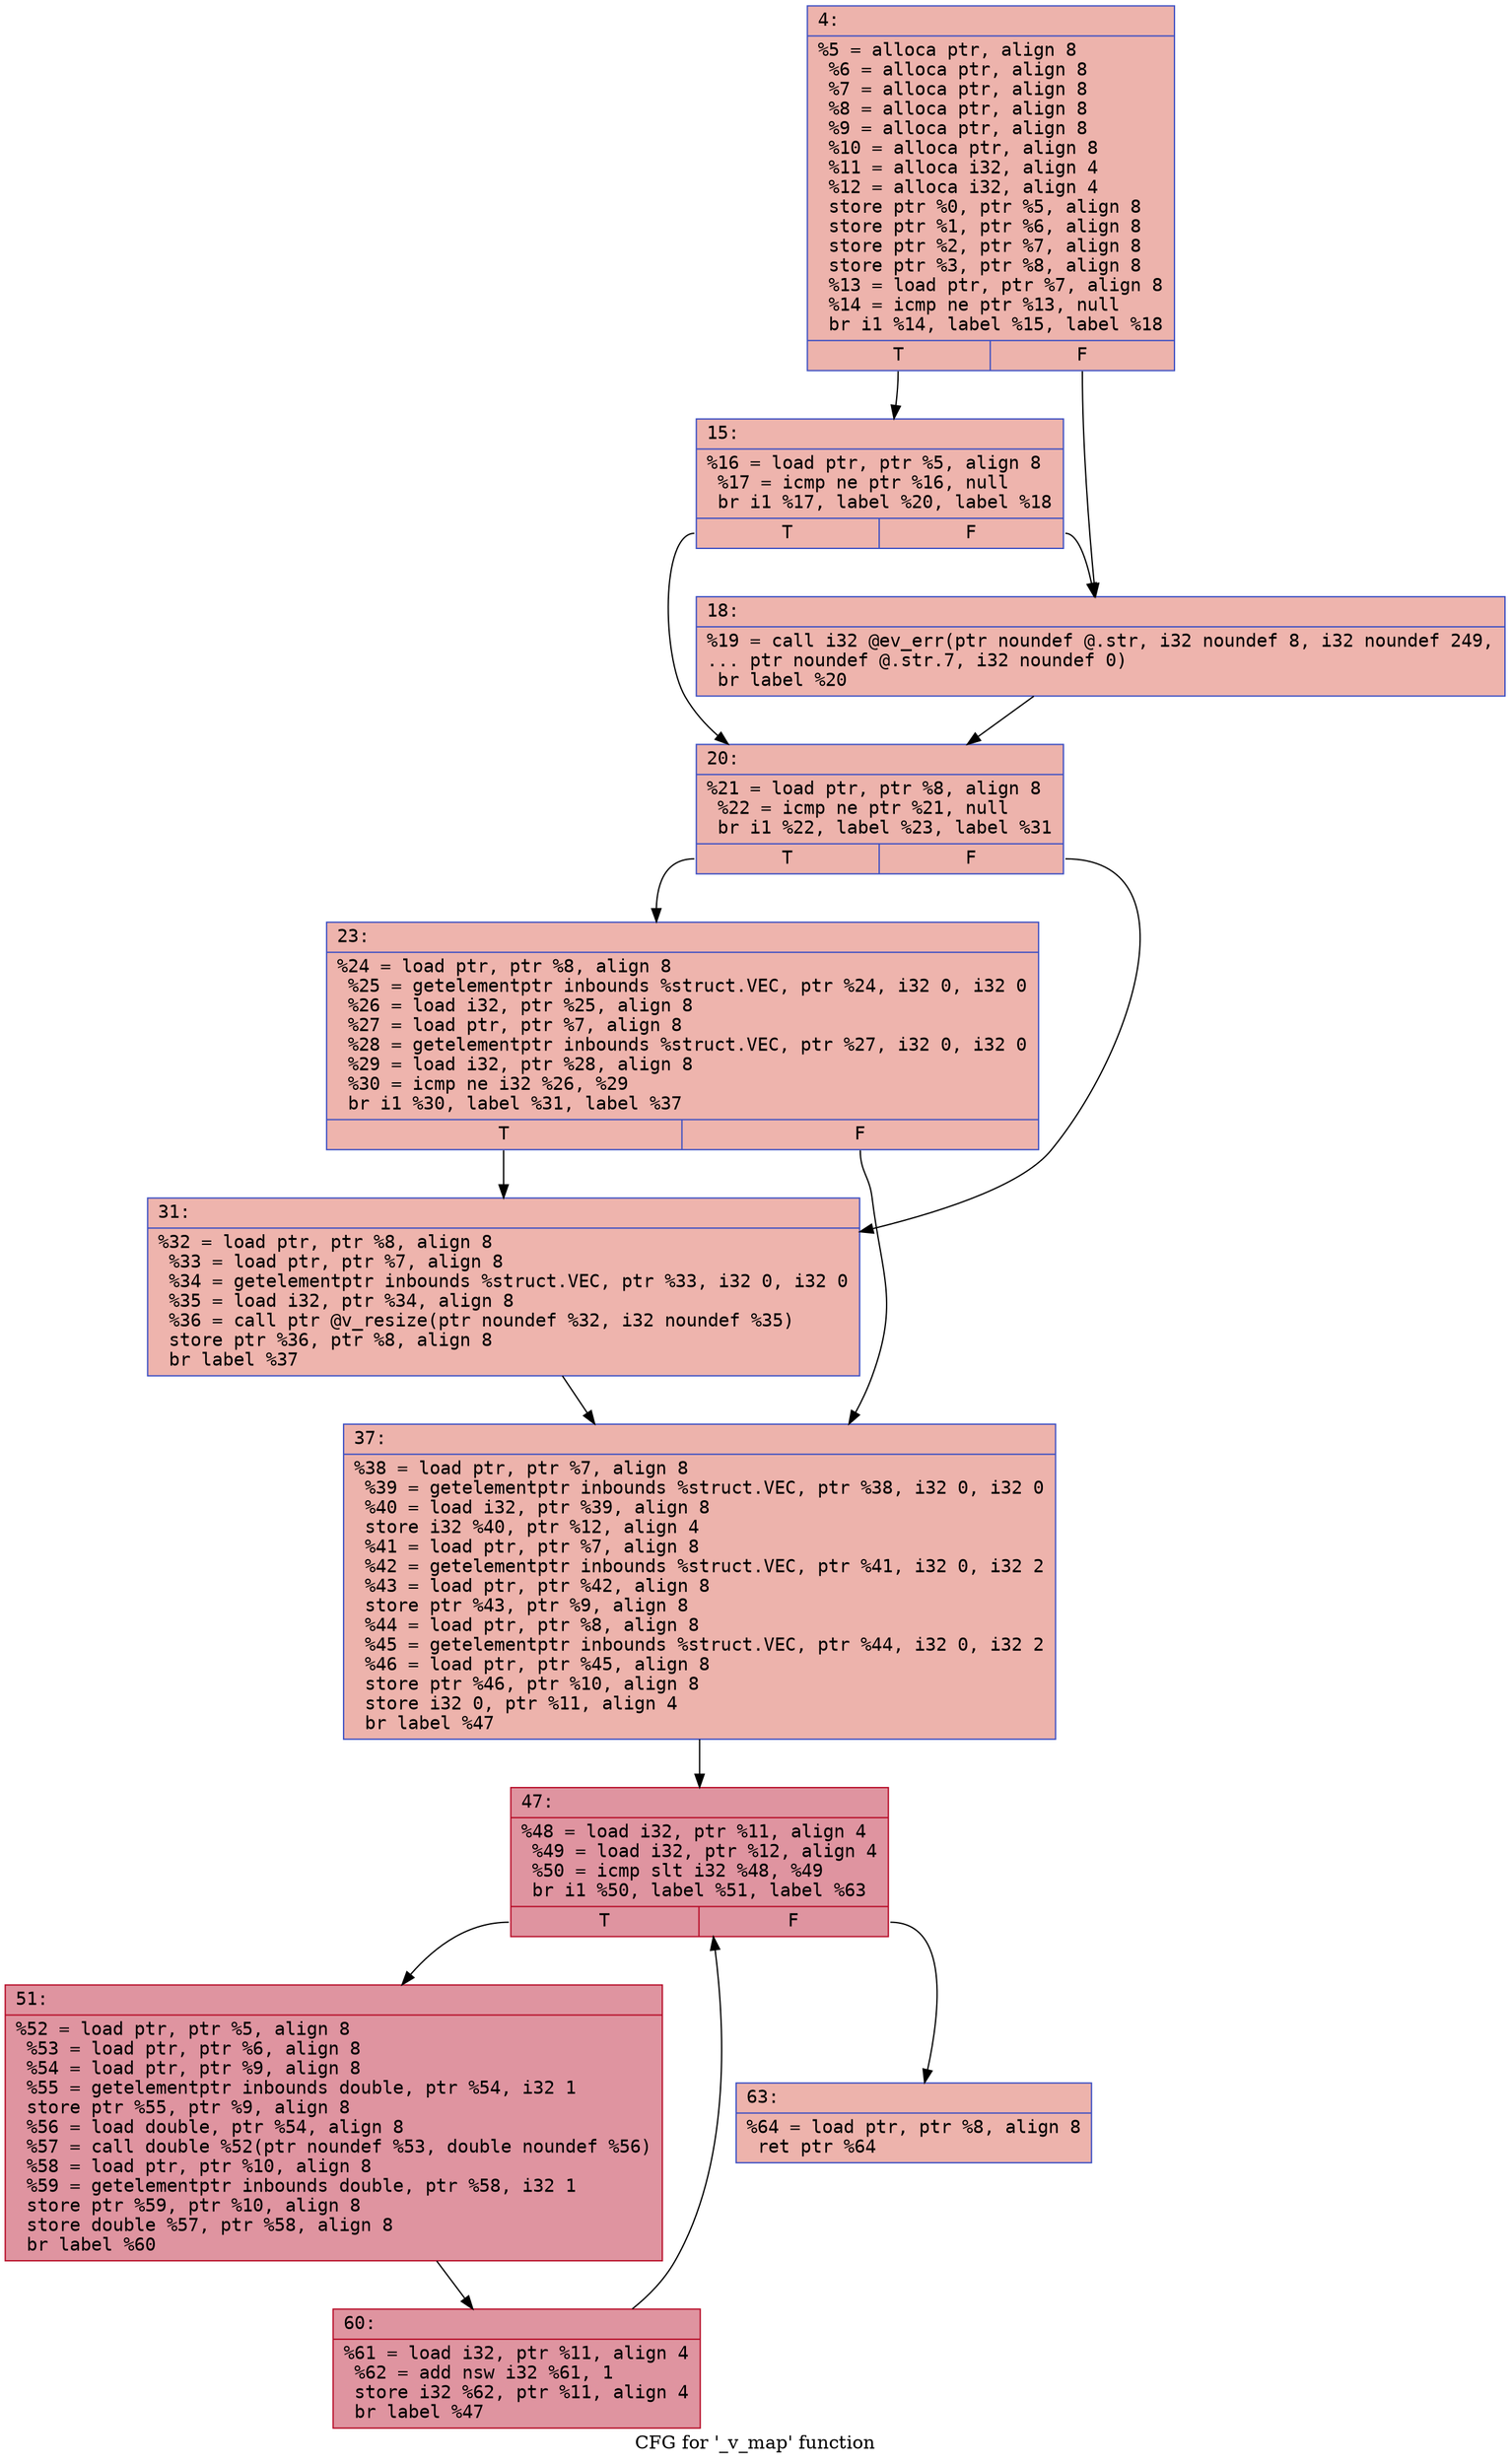 digraph "CFG for '_v_map' function" {
	label="CFG for '_v_map' function";

	Node0x600000bbf610 [shape=record,color="#3d50c3ff", style=filled, fillcolor="#d6524470" fontname="Courier",label="{4:\l|  %5 = alloca ptr, align 8\l  %6 = alloca ptr, align 8\l  %7 = alloca ptr, align 8\l  %8 = alloca ptr, align 8\l  %9 = alloca ptr, align 8\l  %10 = alloca ptr, align 8\l  %11 = alloca i32, align 4\l  %12 = alloca i32, align 4\l  store ptr %0, ptr %5, align 8\l  store ptr %1, ptr %6, align 8\l  store ptr %2, ptr %7, align 8\l  store ptr %3, ptr %8, align 8\l  %13 = load ptr, ptr %7, align 8\l  %14 = icmp ne ptr %13, null\l  br i1 %14, label %15, label %18\l|{<s0>T|<s1>F}}"];
	Node0x600000bbf610:s0 -> Node0x600000bbf660[tooltip="4 -> 15\nProbability 62.50%" ];
	Node0x600000bbf610:s1 -> Node0x600000bbf6b0[tooltip="4 -> 18\nProbability 37.50%" ];
	Node0x600000bbf660 [shape=record,color="#3d50c3ff", style=filled, fillcolor="#d8564670" fontname="Courier",label="{15:\l|  %16 = load ptr, ptr %5, align 8\l  %17 = icmp ne ptr %16, null\l  br i1 %17, label %20, label %18\l|{<s0>T|<s1>F}}"];
	Node0x600000bbf660:s0 -> Node0x600000bbf700[tooltip="15 -> 20\nProbability 62.50%" ];
	Node0x600000bbf660:s1 -> Node0x600000bbf6b0[tooltip="15 -> 18\nProbability 37.50%" ];
	Node0x600000bbf6b0 [shape=record,color="#3d50c3ff", style=filled, fillcolor="#d8564670" fontname="Courier",label="{18:\l|  %19 = call i32 @ev_err(ptr noundef @.str, i32 noundef 8, i32 noundef 249,\l... ptr noundef @.str.7, i32 noundef 0)\l  br label %20\l}"];
	Node0x600000bbf6b0 -> Node0x600000bbf700[tooltip="18 -> 20\nProbability 100.00%" ];
	Node0x600000bbf700 [shape=record,color="#3d50c3ff", style=filled, fillcolor="#d6524470" fontname="Courier",label="{20:\l|  %21 = load ptr, ptr %8, align 8\l  %22 = icmp ne ptr %21, null\l  br i1 %22, label %23, label %31\l|{<s0>T|<s1>F}}"];
	Node0x600000bbf700:s0 -> Node0x600000bbf750[tooltip="20 -> 23\nProbability 62.50%" ];
	Node0x600000bbf700:s1 -> Node0x600000bbf7a0[tooltip="20 -> 31\nProbability 37.50%" ];
	Node0x600000bbf750 [shape=record,color="#3d50c3ff", style=filled, fillcolor="#d8564670" fontname="Courier",label="{23:\l|  %24 = load ptr, ptr %8, align 8\l  %25 = getelementptr inbounds %struct.VEC, ptr %24, i32 0, i32 0\l  %26 = load i32, ptr %25, align 8\l  %27 = load ptr, ptr %7, align 8\l  %28 = getelementptr inbounds %struct.VEC, ptr %27, i32 0, i32 0\l  %29 = load i32, ptr %28, align 8\l  %30 = icmp ne i32 %26, %29\l  br i1 %30, label %31, label %37\l|{<s0>T|<s1>F}}"];
	Node0x600000bbf750:s0 -> Node0x600000bbf7a0[tooltip="23 -> 31\nProbability 50.00%" ];
	Node0x600000bbf750:s1 -> Node0x600000bbf7f0[tooltip="23 -> 37\nProbability 50.00%" ];
	Node0x600000bbf7a0 [shape=record,color="#3d50c3ff", style=filled, fillcolor="#d8564670" fontname="Courier",label="{31:\l|  %32 = load ptr, ptr %8, align 8\l  %33 = load ptr, ptr %7, align 8\l  %34 = getelementptr inbounds %struct.VEC, ptr %33, i32 0, i32 0\l  %35 = load i32, ptr %34, align 8\l  %36 = call ptr @v_resize(ptr noundef %32, i32 noundef %35)\l  store ptr %36, ptr %8, align 8\l  br label %37\l}"];
	Node0x600000bbf7a0 -> Node0x600000bbf7f0[tooltip="31 -> 37\nProbability 100.00%" ];
	Node0x600000bbf7f0 [shape=record,color="#3d50c3ff", style=filled, fillcolor="#d6524470" fontname="Courier",label="{37:\l|  %38 = load ptr, ptr %7, align 8\l  %39 = getelementptr inbounds %struct.VEC, ptr %38, i32 0, i32 0\l  %40 = load i32, ptr %39, align 8\l  store i32 %40, ptr %12, align 4\l  %41 = load ptr, ptr %7, align 8\l  %42 = getelementptr inbounds %struct.VEC, ptr %41, i32 0, i32 2\l  %43 = load ptr, ptr %42, align 8\l  store ptr %43, ptr %9, align 8\l  %44 = load ptr, ptr %8, align 8\l  %45 = getelementptr inbounds %struct.VEC, ptr %44, i32 0, i32 2\l  %46 = load ptr, ptr %45, align 8\l  store ptr %46, ptr %10, align 8\l  store i32 0, ptr %11, align 4\l  br label %47\l}"];
	Node0x600000bbf7f0 -> Node0x600000bbf840[tooltip="37 -> 47\nProbability 100.00%" ];
	Node0x600000bbf840 [shape=record,color="#b70d28ff", style=filled, fillcolor="#b70d2870" fontname="Courier",label="{47:\l|  %48 = load i32, ptr %11, align 4\l  %49 = load i32, ptr %12, align 4\l  %50 = icmp slt i32 %48, %49\l  br i1 %50, label %51, label %63\l|{<s0>T|<s1>F}}"];
	Node0x600000bbf840:s0 -> Node0x600000bbf890[tooltip="47 -> 51\nProbability 96.88%" ];
	Node0x600000bbf840:s1 -> Node0x600000bbf930[tooltip="47 -> 63\nProbability 3.12%" ];
	Node0x600000bbf890 [shape=record,color="#b70d28ff", style=filled, fillcolor="#b70d2870" fontname="Courier",label="{51:\l|  %52 = load ptr, ptr %5, align 8\l  %53 = load ptr, ptr %6, align 8\l  %54 = load ptr, ptr %9, align 8\l  %55 = getelementptr inbounds double, ptr %54, i32 1\l  store ptr %55, ptr %9, align 8\l  %56 = load double, ptr %54, align 8\l  %57 = call double %52(ptr noundef %53, double noundef %56)\l  %58 = load ptr, ptr %10, align 8\l  %59 = getelementptr inbounds double, ptr %58, i32 1\l  store ptr %59, ptr %10, align 8\l  store double %57, ptr %58, align 8\l  br label %60\l}"];
	Node0x600000bbf890 -> Node0x600000bbf8e0[tooltip="51 -> 60\nProbability 100.00%" ];
	Node0x600000bbf8e0 [shape=record,color="#b70d28ff", style=filled, fillcolor="#b70d2870" fontname="Courier",label="{60:\l|  %61 = load i32, ptr %11, align 4\l  %62 = add nsw i32 %61, 1\l  store i32 %62, ptr %11, align 4\l  br label %47\l}"];
	Node0x600000bbf8e0 -> Node0x600000bbf840[tooltip="60 -> 47\nProbability 100.00%" ];
	Node0x600000bbf930 [shape=record,color="#3d50c3ff", style=filled, fillcolor="#d6524470" fontname="Courier",label="{63:\l|  %64 = load ptr, ptr %8, align 8\l  ret ptr %64\l}"];
}
